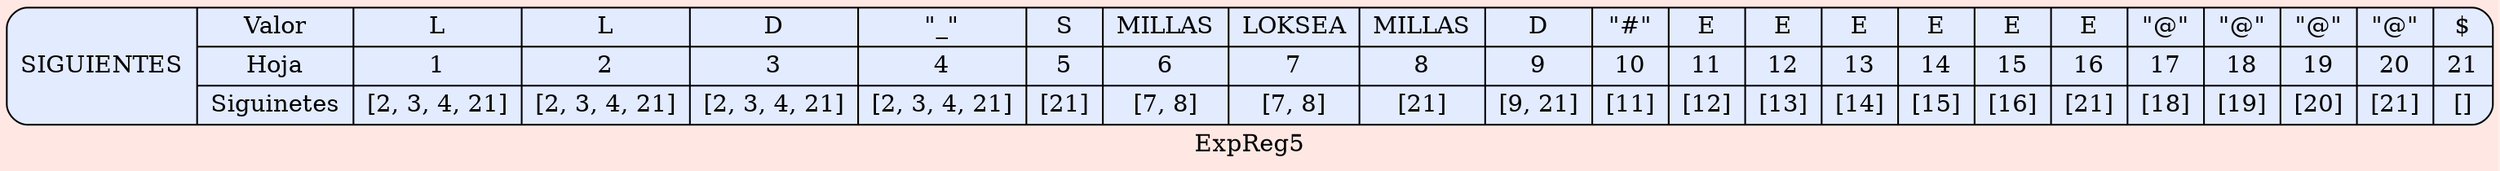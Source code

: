 digraph structs { 
  bgcolor = "#FFE8E3"   
 node [shape=Mrecord fillcolor="#E3EBFF" style =filled];
label ="ExpReg5"
struct1 [label="SIGUIENTES| { Valor | Hoja| Siguinetes } | 
{ L| 1 | [2, 3, 4, 21]}|
{ L| 2 | [2, 3, 4, 21]}|
{ D| 3 | [2, 3, 4, 21]}|
{ \"_\"| 4 | [2, 3, 4, 21]}|
{ S| 5 | [21]}|
{ MILLAS| 6 | [7, 8]}|
{ LOKSEA| 7 | [7, 8]}|
{ MILLAS| 8 | [21]}|
{ D| 9 | [9, 21]}|
{ \"#\"| 10 | [11]}|
{ E| 11 | [12]}|
{ E| 12 | [13]}|
{ E| 13 | [14]}|
{ E| 14 | [15]}|
{ E| 15 | [16]}|
{ E| 16 | [21]}|
{ \"@\"| 17 | [18]}|
{ \"@\"| 18 | [19]}|
{ \"@\"| 19 | [20]}|
{ \"@\"| 20 | [21]}|
{ $| 21 | []}
"];
 }